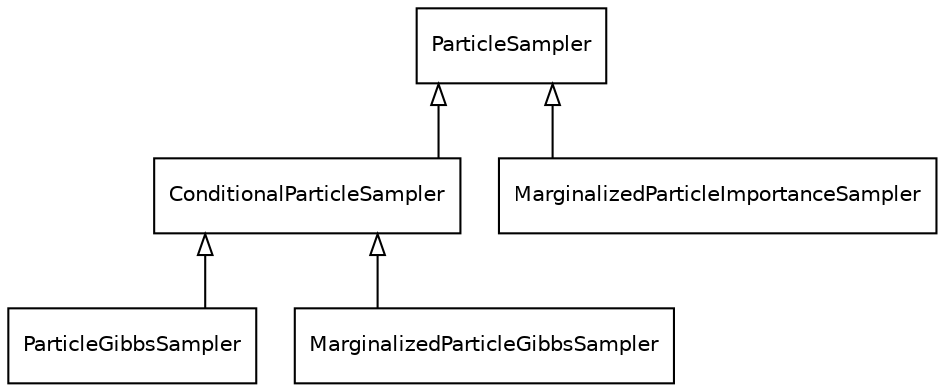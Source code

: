 digraph {
  splines=ortho
  concentrate=true
  rankdir=BT
  node [shape=box,fontname=Helvetica,fontsize=10,margin="0.1,0.01"]
  edge [arrowhead=empty]

  ParticleSampler [href="../classes/ParticleSampler/",target="_top"]
  ConditionalParticleSampler [href="../classes/ConditionalParticleSampler/",target="_top"]
  ParticleGibbsSampler [href="../classes/ParticleGibbsSampler/",target="_top"]
  MarginalizedParticleGibbsSampler [href="../classes/MarginalizedParticleGibbsSampler/",target="_top"]
  MarginalizedParticleImportanceSampler [href="../classes/MarginalizedParticleImportanceSampler/",target="_top"]

  ParticleGibbsSampler -> ConditionalParticleSampler
  MarginalizedParticleGibbsSampler -> ConditionalParticleSampler
  ConditionalParticleSampler -> ParticleSampler
  MarginalizedParticleImportanceSampler -> ParticleSampler
}
